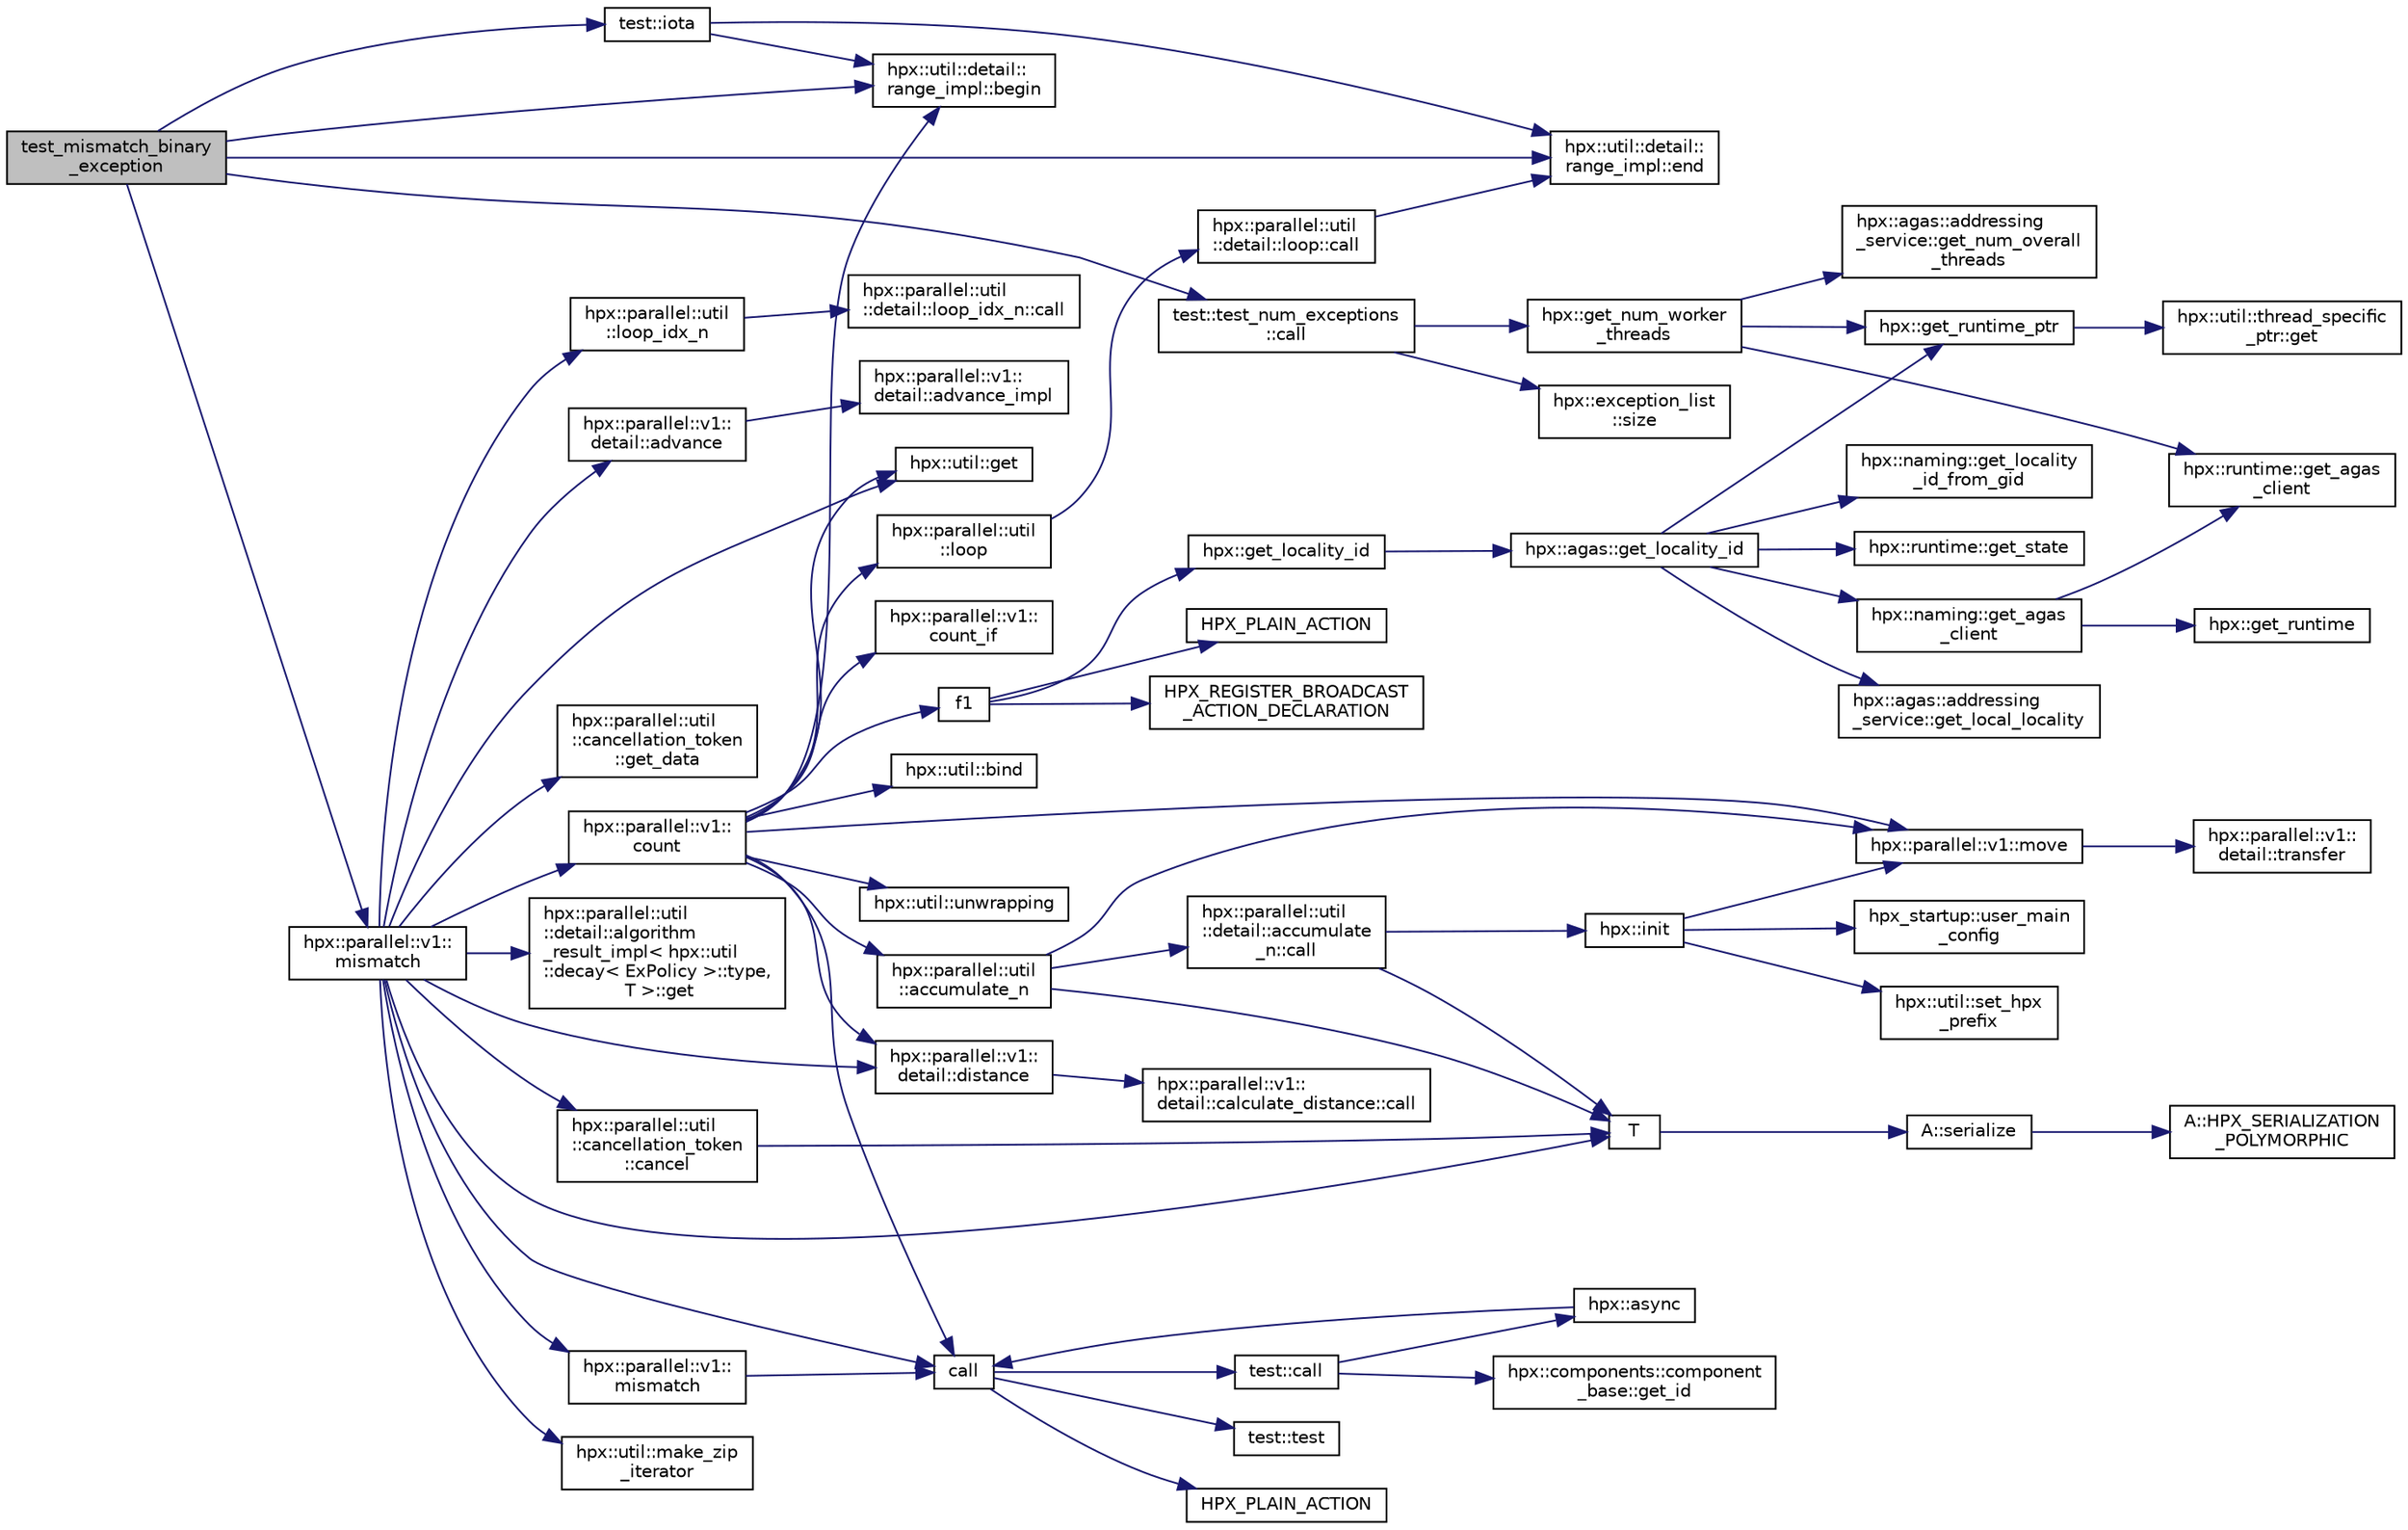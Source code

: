 digraph "test_mismatch_binary_exception"
{
  edge [fontname="Helvetica",fontsize="10",labelfontname="Helvetica",labelfontsize="10"];
  node [fontname="Helvetica",fontsize="10",shape=record];
  rankdir="LR";
  Node527 [label="test_mismatch_binary\l_exception",height=0.2,width=0.4,color="black", fillcolor="grey75", style="filled", fontcolor="black"];
  Node527 -> Node528 [color="midnightblue",fontsize="10",style="solid",fontname="Helvetica"];
  Node528 [label="test::iota",height=0.2,width=0.4,color="black", fillcolor="white", style="filled",URL="$df/d04/namespacetest.html#abdbbc37e6fb67287495e853a554c493a"];
  Node528 -> Node529 [color="midnightblue",fontsize="10",style="solid",fontname="Helvetica"];
  Node529 [label="hpx::util::detail::\lrange_impl::begin",height=0.2,width=0.4,color="black", fillcolor="white", style="filled",URL="$d4/d4a/namespacehpx_1_1util_1_1detail_1_1range__impl.html#a31e165df2b865cdd961f35ce938db41a"];
  Node528 -> Node530 [color="midnightblue",fontsize="10",style="solid",fontname="Helvetica"];
  Node530 [label="hpx::util::detail::\lrange_impl::end",height=0.2,width=0.4,color="black", fillcolor="white", style="filled",URL="$d4/d4a/namespacehpx_1_1util_1_1detail_1_1range__impl.html#afb2ea48b0902f52ee4d8b764807b4316"];
  Node527 -> Node529 [color="midnightblue",fontsize="10",style="solid",fontname="Helvetica"];
  Node527 -> Node530 [color="midnightblue",fontsize="10",style="solid",fontname="Helvetica"];
  Node527 -> Node531 [color="midnightblue",fontsize="10",style="solid",fontname="Helvetica"];
  Node531 [label="hpx::parallel::v1::\lmismatch",height=0.2,width=0.4,color="black", fillcolor="white", style="filled",URL="$db/db9/namespacehpx_1_1parallel_1_1v1.html#ad2210ac36941837306cdf8c12114a31a"];
  Node531 -> Node532 [color="midnightblue",fontsize="10",style="solid",fontname="Helvetica"];
  Node532 [label="call",height=0.2,width=0.4,color="black", fillcolor="white", style="filled",URL="$d2/d67/promise__1620_8cpp.html#a58357f0b82bc761e1d0b9091ed563a70"];
  Node532 -> Node533 [color="midnightblue",fontsize="10",style="solid",fontname="Helvetica"];
  Node533 [label="test::test",height=0.2,width=0.4,color="black", fillcolor="white", style="filled",URL="$d8/d89/structtest.html#ab42d5ece712d716b04cb3f686f297a26"];
  Node532 -> Node534 [color="midnightblue",fontsize="10",style="solid",fontname="Helvetica"];
  Node534 [label="HPX_PLAIN_ACTION",height=0.2,width=0.4,color="black", fillcolor="white", style="filled",URL="$d2/d67/promise__1620_8cpp.html#ab96aab827a4b1fcaf66cfe0ba83fef23"];
  Node532 -> Node535 [color="midnightblue",fontsize="10",style="solid",fontname="Helvetica"];
  Node535 [label="test::call",height=0.2,width=0.4,color="black", fillcolor="white", style="filled",URL="$d8/d89/structtest.html#aeb29e7ed6518b9426ccf1344c52620ae"];
  Node535 -> Node536 [color="midnightblue",fontsize="10",style="solid",fontname="Helvetica"];
  Node536 [label="hpx::async",height=0.2,width=0.4,color="black", fillcolor="white", style="filled",URL="$d8/d83/namespacehpx.html#acb7d8e37b73b823956ce144f9a57eaa4"];
  Node536 -> Node532 [color="midnightblue",fontsize="10",style="solid",fontname="Helvetica"];
  Node535 -> Node537 [color="midnightblue",fontsize="10",style="solid",fontname="Helvetica"];
  Node537 [label="hpx::components::component\l_base::get_id",height=0.2,width=0.4,color="black", fillcolor="white", style="filled",URL="$d2/de6/classhpx_1_1components_1_1component__base.html#a4c8fd93514039bdf01c48d66d82b19cd"];
  Node531 -> Node538 [color="midnightblue",fontsize="10",style="solid",fontname="Helvetica"];
  Node538 [label="T",height=0.2,width=0.4,color="black", fillcolor="white", style="filled",URL="$db/d33/polymorphic__semiintrusive__template_8cpp.html#ad187658f9cb91c1312b39ae7e896f1ea"];
  Node538 -> Node539 [color="midnightblue",fontsize="10",style="solid",fontname="Helvetica"];
  Node539 [label="A::serialize",height=0.2,width=0.4,color="black", fillcolor="white", style="filled",URL="$d7/da0/struct_a.html#a5f5c287cf471e274ed9dda0da1592212"];
  Node539 -> Node540 [color="midnightblue",fontsize="10",style="solid",fontname="Helvetica"];
  Node540 [label="A::HPX_SERIALIZATION\l_POLYMORPHIC",height=0.2,width=0.4,color="black", fillcolor="white", style="filled",URL="$d7/da0/struct_a.html#ada978cc156cebbafddb1f3aa4c01918c"];
  Node531 -> Node541 [color="midnightblue",fontsize="10",style="solid",fontname="Helvetica"];
  Node541 [label="hpx::parallel::v1::\lmismatch",height=0.2,width=0.4,color="black", fillcolor="white", style="filled",URL="$db/db9/namespacehpx_1_1parallel_1_1v1.html#a6476df5b4e5ac7c2cef766f4e84b52a5"];
  Node541 -> Node532 [color="midnightblue",fontsize="10",style="solid",fontname="Helvetica"];
  Node531 -> Node542 [color="midnightblue",fontsize="10",style="solid",fontname="Helvetica"];
  Node542 [label="hpx::parallel::util\l::detail::algorithm\l_result_impl\< hpx::util\l::decay\< ExPolicy \>::type,\l T \>::get",height=0.2,width=0.4,color="black", fillcolor="white", style="filled",URL="$d2/d42/structhpx_1_1parallel_1_1util_1_1detail_1_1algorithm__result__impl.html#ab5b051e8ec74eff5e0e62fd63f5d377e"];
  Node531 -> Node543 [color="midnightblue",fontsize="10",style="solid",fontname="Helvetica"];
  Node543 [label="hpx::parallel::v1::\lcount",height=0.2,width=0.4,color="black", fillcolor="white", style="filled",URL="$db/db9/namespacehpx_1_1parallel_1_1v1.html#a19d058114a2bd44801aab4176b188e23"];
  Node543 -> Node544 [color="midnightblue",fontsize="10",style="solid",fontname="Helvetica"];
  Node544 [label="hpx::parallel::v1::\lcount_if",height=0.2,width=0.4,color="black", fillcolor="white", style="filled",URL="$db/db9/namespacehpx_1_1parallel_1_1v1.html#ad836ff017ec208c2d6388a9b47b05ce0"];
  Node543 -> Node545 [color="midnightblue",fontsize="10",style="solid",fontname="Helvetica"];
  Node545 [label="f1",height=0.2,width=0.4,color="black", fillcolor="white", style="filled",URL="$d8/d8b/broadcast_8cpp.html#a1751fbd41f2529b84514a9dbd767959a"];
  Node545 -> Node546 [color="midnightblue",fontsize="10",style="solid",fontname="Helvetica"];
  Node546 [label="hpx::get_locality_id",height=0.2,width=0.4,color="black", fillcolor="white", style="filled",URL="$d8/d83/namespacehpx.html#a158d7c54a657bb364c1704033010697b",tooltip="Return the number of the locality this function is being called from. "];
  Node546 -> Node547 [color="midnightblue",fontsize="10",style="solid",fontname="Helvetica"];
  Node547 [label="hpx::agas::get_locality_id",height=0.2,width=0.4,color="black", fillcolor="white", style="filled",URL="$dc/d54/namespacehpx_1_1agas.html#a491cc2ddecdf0f1a9129900caa6a4d3e"];
  Node547 -> Node548 [color="midnightblue",fontsize="10",style="solid",fontname="Helvetica"];
  Node548 [label="hpx::get_runtime_ptr",height=0.2,width=0.4,color="black", fillcolor="white", style="filled",URL="$d8/d83/namespacehpx.html#af29daf2bb3e01b4d6495a1742b6cce64"];
  Node548 -> Node549 [color="midnightblue",fontsize="10",style="solid",fontname="Helvetica"];
  Node549 [label="hpx::util::thread_specific\l_ptr::get",height=0.2,width=0.4,color="black", fillcolor="white", style="filled",URL="$d4/d4c/structhpx_1_1util_1_1thread__specific__ptr.html#a3b27d8520710478aa41d1f74206bdba9"];
  Node547 -> Node550 [color="midnightblue",fontsize="10",style="solid",fontname="Helvetica"];
  Node550 [label="hpx::runtime::get_state",height=0.2,width=0.4,color="black", fillcolor="white", style="filled",URL="$d0/d7b/classhpx_1_1runtime.html#ab405f80e060dac95d624520f38b0524c"];
  Node547 -> Node551 [color="midnightblue",fontsize="10",style="solid",fontname="Helvetica"];
  Node551 [label="hpx::naming::get_agas\l_client",height=0.2,width=0.4,color="black", fillcolor="white", style="filled",URL="$d4/dc9/namespacehpx_1_1naming.html#a0408fffd5d34b620712a801b0ae3b032"];
  Node551 -> Node552 [color="midnightblue",fontsize="10",style="solid",fontname="Helvetica"];
  Node552 [label="hpx::get_runtime",height=0.2,width=0.4,color="black", fillcolor="white", style="filled",URL="$d8/d83/namespacehpx.html#aef902cc6c7dd3b9fbadf34d1e850a070"];
  Node551 -> Node553 [color="midnightblue",fontsize="10",style="solid",fontname="Helvetica"];
  Node553 [label="hpx::runtime::get_agas\l_client",height=0.2,width=0.4,color="black", fillcolor="white", style="filled",URL="$d0/d7b/classhpx_1_1runtime.html#aeb5dddd30d6b9861669af8ad44d1a96a"];
  Node547 -> Node554 [color="midnightblue",fontsize="10",style="solid",fontname="Helvetica"];
  Node554 [label="hpx::agas::addressing\l_service::get_local_locality",height=0.2,width=0.4,color="black", fillcolor="white", style="filled",URL="$db/d58/structhpx_1_1agas_1_1addressing__service.html#ab52c19a37c2a7a006c6c15f90ad0539c"];
  Node547 -> Node555 [color="midnightblue",fontsize="10",style="solid",fontname="Helvetica"];
  Node555 [label="hpx::naming::get_locality\l_id_from_gid",height=0.2,width=0.4,color="black", fillcolor="white", style="filled",URL="$d4/dc9/namespacehpx_1_1naming.html#a7fd43037784560bd04fda9b49e33529f"];
  Node545 -> Node556 [color="midnightblue",fontsize="10",style="solid",fontname="Helvetica"];
  Node556 [label="HPX_PLAIN_ACTION",height=0.2,width=0.4,color="black", fillcolor="white", style="filled",URL="$d8/d8b/broadcast_8cpp.html#a19685a0394ce6a99351f7a679f6eeefc"];
  Node545 -> Node557 [color="midnightblue",fontsize="10",style="solid",fontname="Helvetica"];
  Node557 [label="HPX_REGISTER_BROADCAST\l_ACTION_DECLARATION",height=0.2,width=0.4,color="black", fillcolor="white", style="filled",URL="$d7/d38/addressing__service_8cpp.html#a573d764d9cb34eec46a4bdffcf07875f"];
  Node543 -> Node558 [color="midnightblue",fontsize="10",style="solid",fontname="Helvetica"];
  Node558 [label="hpx::parallel::util\l::loop",height=0.2,width=0.4,color="black", fillcolor="white", style="filled",URL="$df/dc6/namespacehpx_1_1parallel_1_1util.html#a3f434e00f42929aac85debb8c5782213"];
  Node558 -> Node559 [color="midnightblue",fontsize="10",style="solid",fontname="Helvetica"];
  Node559 [label="hpx::parallel::util\l::detail::loop::call",height=0.2,width=0.4,color="black", fillcolor="white", style="filled",URL="$da/d06/structhpx_1_1parallel_1_1util_1_1detail_1_1loop.html#a5c5e8dbda782f09cdb7bc2509e3bf09e"];
  Node559 -> Node530 [color="midnightblue",fontsize="10",style="solid",fontname="Helvetica"];
  Node543 -> Node560 [color="midnightblue",fontsize="10",style="solid",fontname="Helvetica"];
  Node560 [label="hpx::util::bind",height=0.2,width=0.4,color="black", fillcolor="white", style="filled",URL="$df/dad/namespacehpx_1_1util.html#ad844caedf82a0173d6909d910c3e48c6"];
  Node543 -> Node561 [color="midnightblue",fontsize="10",style="solid",fontname="Helvetica"];
  Node561 [label="hpx::parallel::v1::move",height=0.2,width=0.4,color="black", fillcolor="white", style="filled",URL="$db/db9/namespacehpx_1_1parallel_1_1v1.html#aa7c4ede081ce786c9d1eb1adff495cfc"];
  Node561 -> Node562 [color="midnightblue",fontsize="10",style="solid",fontname="Helvetica"];
  Node562 [label="hpx::parallel::v1::\ldetail::transfer",height=0.2,width=0.4,color="black", fillcolor="white", style="filled",URL="$d2/ddd/namespacehpx_1_1parallel_1_1v1_1_1detail.html#ab1b56a05e1885ca7cc7ffa1804dd2f3c"];
  Node543 -> Node563 [color="midnightblue",fontsize="10",style="solid",fontname="Helvetica"];
  Node563 [label="hpx::util::get",height=0.2,width=0.4,color="black", fillcolor="white", style="filled",URL="$df/dad/namespacehpx_1_1util.html#a5cbd3c41f03f4d4acaedaa4777e3cc02"];
  Node543 -> Node532 [color="midnightblue",fontsize="10",style="solid",fontname="Helvetica"];
  Node543 -> Node564 [color="midnightblue",fontsize="10",style="solid",fontname="Helvetica"];
  Node564 [label="hpx::parallel::v1::\ldetail::distance",height=0.2,width=0.4,color="black", fillcolor="white", style="filled",URL="$d2/ddd/namespacehpx_1_1parallel_1_1v1_1_1detail.html#a6bea3c6a5f470cad11f27ee6bab4a33f"];
  Node564 -> Node565 [color="midnightblue",fontsize="10",style="solid",fontname="Helvetica"];
  Node565 [label="hpx::parallel::v1::\ldetail::calculate_distance::call",height=0.2,width=0.4,color="black", fillcolor="white", style="filled",URL="$db/dfa/structhpx_1_1parallel_1_1v1_1_1detail_1_1calculate__distance.html#a950a6627830a7d019ac0e734b0a447bf"];
  Node543 -> Node566 [color="midnightblue",fontsize="10",style="solid",fontname="Helvetica"];
  Node566 [label="hpx::util::unwrapping",height=0.2,width=0.4,color="black", fillcolor="white", style="filled",URL="$df/dad/namespacehpx_1_1util.html#a7529d9ac687684c33403cdd1f9cef8e4"];
  Node543 -> Node567 [color="midnightblue",fontsize="10",style="solid",fontname="Helvetica"];
  Node567 [label="hpx::parallel::util\l::accumulate_n",height=0.2,width=0.4,color="black", fillcolor="white", style="filled",URL="$df/dc6/namespacehpx_1_1parallel_1_1util.html#af19f9a2722f97c2247ea5d0dbb5e2d25"];
  Node567 -> Node568 [color="midnightblue",fontsize="10",style="solid",fontname="Helvetica"];
  Node568 [label="hpx::parallel::util\l::detail::accumulate\l_n::call",height=0.2,width=0.4,color="black", fillcolor="white", style="filled",URL="$d8/d3b/structhpx_1_1parallel_1_1util_1_1detail_1_1accumulate__n.html#a765aceb8ab313fc92f7c4aaf70ccca8f"];
  Node568 -> Node569 [color="midnightblue",fontsize="10",style="solid",fontname="Helvetica"];
  Node569 [label="hpx::init",height=0.2,width=0.4,color="black", fillcolor="white", style="filled",URL="$d8/d83/namespacehpx.html#a3c694ea960b47c56b33351ba16e3d76b",tooltip="Main entry point for launching the HPX runtime system. "];
  Node569 -> Node570 [color="midnightblue",fontsize="10",style="solid",fontname="Helvetica"];
  Node570 [label="hpx::util::set_hpx\l_prefix",height=0.2,width=0.4,color="black", fillcolor="white", style="filled",URL="$df/dad/namespacehpx_1_1util.html#ae40a23c1ba0a48d9304dcf717a95793e"];
  Node569 -> Node571 [color="midnightblue",fontsize="10",style="solid",fontname="Helvetica"];
  Node571 [label="hpx_startup::user_main\l_config",height=0.2,width=0.4,color="black", fillcolor="white", style="filled",URL="$d3/dd2/namespacehpx__startup.html#aaac571d88bd3912a4225a23eb3261637"];
  Node569 -> Node561 [color="midnightblue",fontsize="10",style="solid",fontname="Helvetica"];
  Node568 -> Node538 [color="midnightblue",fontsize="10",style="solid",fontname="Helvetica"];
  Node567 -> Node561 [color="midnightblue",fontsize="10",style="solid",fontname="Helvetica"];
  Node567 -> Node538 [color="midnightblue",fontsize="10",style="solid",fontname="Helvetica"];
  Node543 -> Node529 [color="midnightblue",fontsize="10",style="solid",fontname="Helvetica"];
  Node531 -> Node564 [color="midnightblue",fontsize="10",style="solid",fontname="Helvetica"];
  Node531 -> Node572 [color="midnightblue",fontsize="10",style="solid",fontname="Helvetica"];
  Node572 [label="hpx::util::make_zip\l_iterator",height=0.2,width=0.4,color="black", fillcolor="white", style="filled",URL="$df/dad/namespacehpx_1_1util.html#a2f68369b316e5699be2c81c04e3ee209"];
  Node531 -> Node573 [color="midnightblue",fontsize="10",style="solid",fontname="Helvetica"];
  Node573 [label="hpx::parallel::util\l::loop_idx_n",height=0.2,width=0.4,color="black", fillcolor="white", style="filled",URL="$df/dc6/namespacehpx_1_1parallel_1_1util.html#a5ead56022529c79b23199382a2dc7766"];
  Node573 -> Node574 [color="midnightblue",fontsize="10",style="solid",fontname="Helvetica"];
  Node574 [label="hpx::parallel::util\l::detail::loop_idx_n::call",height=0.2,width=0.4,color="black", fillcolor="white", style="filled",URL="$d1/d45/structhpx_1_1parallel_1_1util_1_1detail_1_1loop__idx__n.html#a6cf1cdf1c2db703be4edd390846da01a"];
  Node531 -> Node563 [color="midnightblue",fontsize="10",style="solid",fontname="Helvetica"];
  Node531 -> Node575 [color="midnightblue",fontsize="10",style="solid",fontname="Helvetica"];
  Node575 [label="hpx::parallel::util\l::cancellation_token\l::cancel",height=0.2,width=0.4,color="black", fillcolor="white", style="filled",URL="$d7/dc1/classhpx_1_1parallel_1_1util_1_1cancellation__token.html#a7c04c9ed73eaa872cfd6b72b52922796"];
  Node575 -> Node538 [color="midnightblue",fontsize="10",style="solid",fontname="Helvetica"];
  Node531 -> Node576 [color="midnightblue",fontsize="10",style="solid",fontname="Helvetica"];
  Node576 [label="hpx::parallel::util\l::cancellation_token\l::get_data",height=0.2,width=0.4,color="black", fillcolor="white", style="filled",URL="$d7/dc1/classhpx_1_1parallel_1_1util_1_1cancellation__token.html#a63ec3c9e5287d23c9e9d4ce1777e49d2"];
  Node531 -> Node577 [color="midnightblue",fontsize="10",style="solid",fontname="Helvetica"];
  Node577 [label="hpx::parallel::v1::\ldetail::advance",height=0.2,width=0.4,color="black", fillcolor="white", style="filled",URL="$d2/ddd/namespacehpx_1_1parallel_1_1v1_1_1detail.html#ad9fca7bce7b3e3c32302967ffc1fb4a4"];
  Node577 -> Node578 [color="midnightblue",fontsize="10",style="solid",fontname="Helvetica"];
  Node578 [label="hpx::parallel::v1::\ldetail::advance_impl",height=0.2,width=0.4,color="black", fillcolor="white", style="filled",URL="$d2/ddd/namespacehpx_1_1parallel_1_1v1_1_1detail.html#ad4fa62ca115927187e4063b65ee5f317"];
  Node527 -> Node579 [color="midnightblue",fontsize="10",style="solid",fontname="Helvetica"];
  Node579 [label="test::test_num_exceptions\l::call",height=0.2,width=0.4,color="black", fillcolor="white", style="filled",URL="$da/ddb/structtest_1_1test__num__exceptions.html#a2c1e3b76f9abd4d358ae0258203b90b7"];
  Node579 -> Node580 [color="midnightblue",fontsize="10",style="solid",fontname="Helvetica"];
  Node580 [label="hpx::exception_list\l::size",height=0.2,width=0.4,color="black", fillcolor="white", style="filled",URL="$d2/def/classhpx_1_1exception__list.html#ae4e3e1b70e8185033656d891749a234e"];
  Node579 -> Node581 [color="midnightblue",fontsize="10",style="solid",fontname="Helvetica"];
  Node581 [label="hpx::get_num_worker\l_threads",height=0.2,width=0.4,color="black", fillcolor="white", style="filled",URL="$d8/d83/namespacehpx.html#ae0cb050327ed37e6863061bd1761409e",tooltip="Return the number of worker OS- threads used to execute HPX threads. "];
  Node581 -> Node548 [color="midnightblue",fontsize="10",style="solid",fontname="Helvetica"];
  Node581 -> Node553 [color="midnightblue",fontsize="10",style="solid",fontname="Helvetica"];
  Node581 -> Node582 [color="midnightblue",fontsize="10",style="solid",fontname="Helvetica"];
  Node582 [label="hpx::agas::addressing\l_service::get_num_overall\l_threads",height=0.2,width=0.4,color="black", fillcolor="white", style="filled",URL="$db/d58/structhpx_1_1agas_1_1addressing__service.html#a55800470ad2b28e283653df58d59ec49"];
}
